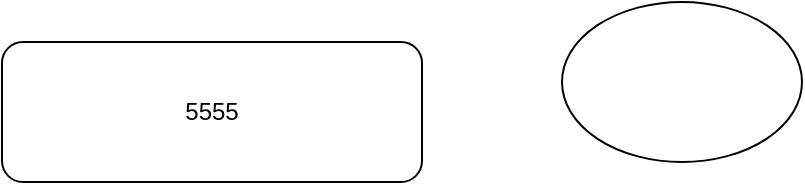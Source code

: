 <mxfile version="21.7.4" type="github">
  <diagram name="第 1 页" id="6r7t57a5uKxbTTRof3v5">
    <mxGraphModel dx="1434" dy="764" grid="1" gridSize="10" guides="1" tooltips="1" connect="1" arrows="1" fold="1" page="1" pageScale="1" pageWidth="827" pageHeight="1169" math="0" shadow="0">
      <root>
        <mxCell id="0" />
        <mxCell id="1" parent="0" />
        <mxCell id="dp52MOh-k8f73fERahWw-1" value="5555" style="rounded=1;whiteSpace=wrap;html=1;" vertex="1" parent="1">
          <mxGeometry x="170" y="100" width="210" height="70" as="geometry" />
        </mxCell>
        <mxCell id="dp52MOh-k8f73fERahWw-2" value="" style="ellipse;whiteSpace=wrap;html=1;" vertex="1" parent="1">
          <mxGeometry x="450" y="80" width="120" height="80" as="geometry" />
        </mxCell>
      </root>
    </mxGraphModel>
  </diagram>
</mxfile>
